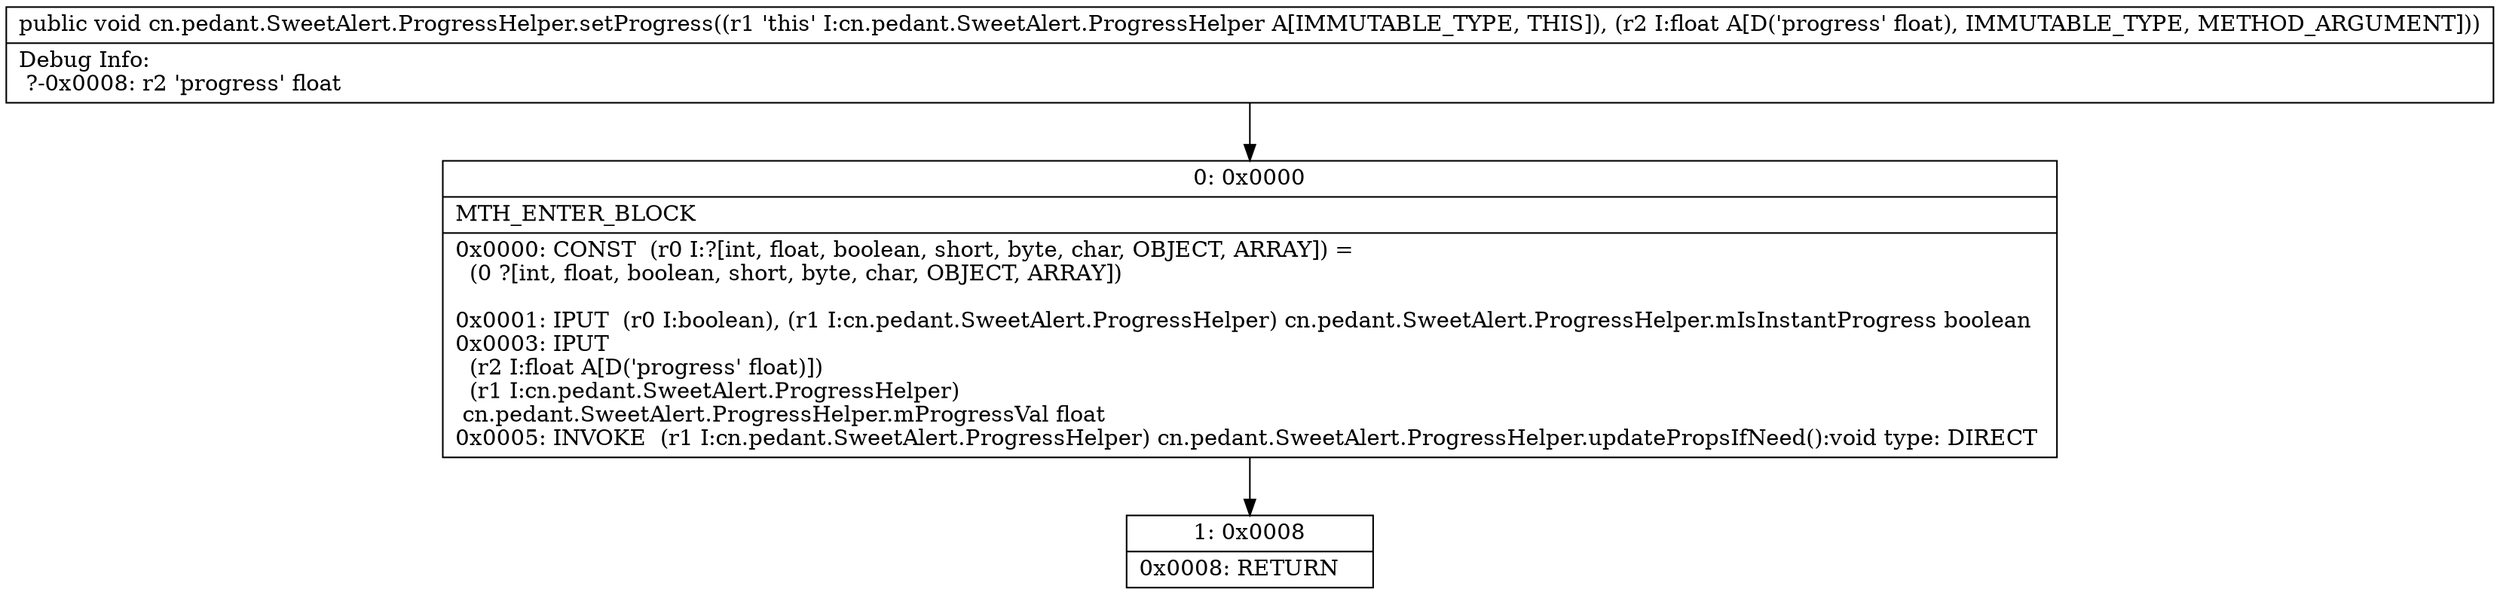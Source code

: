 digraph "CFG forcn.pedant.SweetAlert.ProgressHelper.setProgress(F)V" {
Node_0 [shape=record,label="{0\:\ 0x0000|MTH_ENTER_BLOCK\l|0x0000: CONST  (r0 I:?[int, float, boolean, short, byte, char, OBJECT, ARRAY]) = \l  (0 ?[int, float, boolean, short, byte, char, OBJECT, ARRAY])\l \l0x0001: IPUT  (r0 I:boolean), (r1 I:cn.pedant.SweetAlert.ProgressHelper) cn.pedant.SweetAlert.ProgressHelper.mIsInstantProgress boolean \l0x0003: IPUT  \l  (r2 I:float A[D('progress' float)])\l  (r1 I:cn.pedant.SweetAlert.ProgressHelper)\l cn.pedant.SweetAlert.ProgressHelper.mProgressVal float \l0x0005: INVOKE  (r1 I:cn.pedant.SweetAlert.ProgressHelper) cn.pedant.SweetAlert.ProgressHelper.updatePropsIfNeed():void type: DIRECT \l}"];
Node_1 [shape=record,label="{1\:\ 0x0008|0x0008: RETURN   \l}"];
MethodNode[shape=record,label="{public void cn.pedant.SweetAlert.ProgressHelper.setProgress((r1 'this' I:cn.pedant.SweetAlert.ProgressHelper A[IMMUTABLE_TYPE, THIS]), (r2 I:float A[D('progress' float), IMMUTABLE_TYPE, METHOD_ARGUMENT]))  | Debug Info:\l  ?\-0x0008: r2 'progress' float\l}"];
MethodNode -> Node_0;
Node_0 -> Node_1;
}

